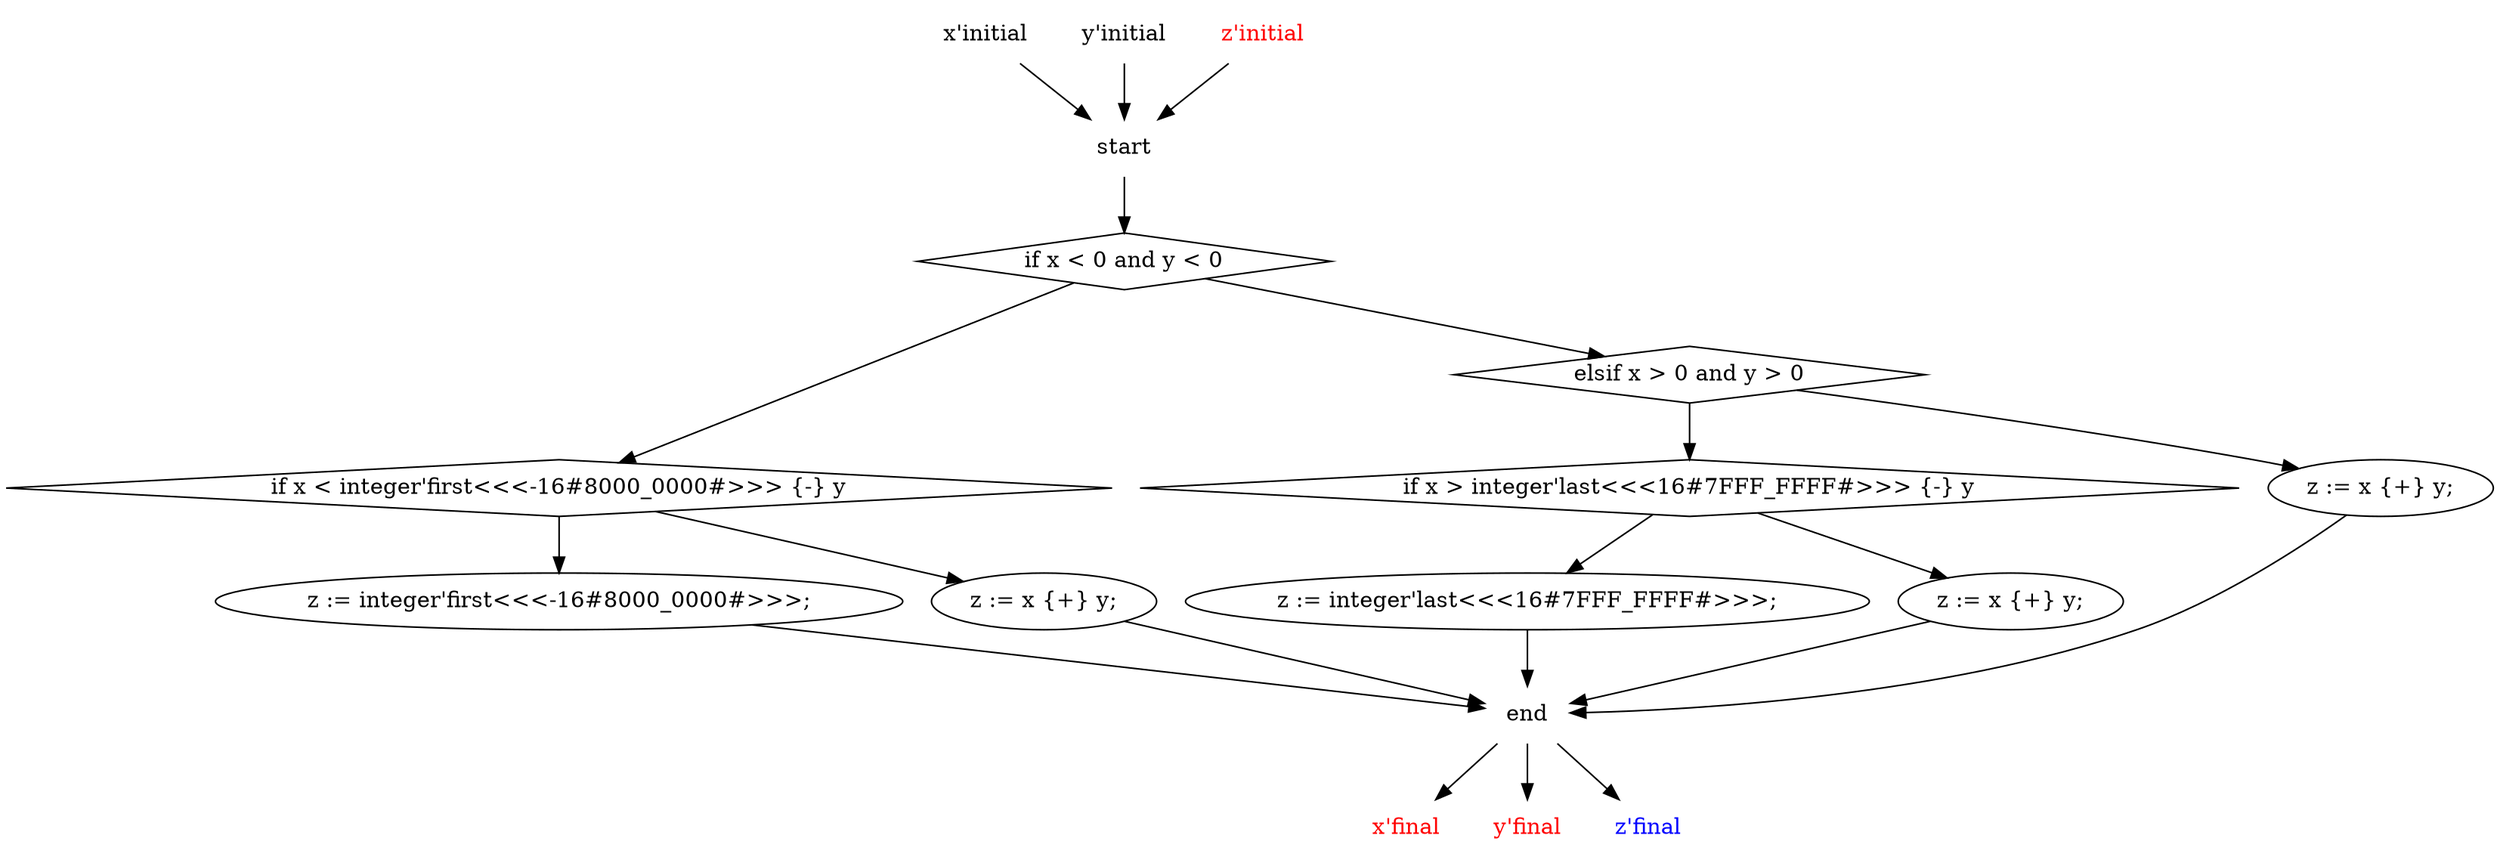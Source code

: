 // bounded_add_cfg
digraph G {
   graph [splines=True];
    1 [label="start",shape="plaintext"];
    2 [label="end",shape="plaintext"];
    3 [label="x'initial",shape="plaintext"];
    4 [label="x'final",shape="plaintext",fontcolor="red"];
    5 [label="y'initial",shape="plaintext"];
    6 [label="y'final",shape="plaintext",fontcolor="red"];
    7 [label="z'initial",shape="plaintext",fontcolor="red"];
    8 [label="z'final",shape="plaintext",fontcolor="blue"];
    11 [label="if x < 0 and y < 0",shape="diamond"];
    12 [label="if x < integer'first<<<-16#8000_0000#>>> {-} y",shape="diamond"];
    13 [label="z := integer'first<<<-16#8000_0000#>>>;"];
    14 [label="z := x {+} y;"];
    15 [label="elsif x > 0 and y > 0",shape="diamond"];
    16 [label="if x > integer'last<<<16#7FFF_FFFF#>>> {-} y",shape="diamond"];
    17 [label="z := integer'last<<<16#7FFF_FFFF#>>>;"];
    18 [label="z := x {+} y;"];
    19 [label="z := x {+} y;"];

    1 ->  11 [arrowType="normal"];
    2 ->  4 [arrowType="normal"];
    2 ->  6 [arrowType="normal"];
    2 ->  8 [arrowType="normal"];
    3 ->  1 [arrowType="normal"];
    5 ->  1 [arrowType="normal"];
    7 ->  1 [arrowType="normal"];
    11 ->  12 [arrowType="normal"];
    11 ->  15 [arrowType="normal"];
    12 ->  13 [arrowType="normal"];
    12 ->  14 [arrowType="normal"];
    13 ->  2 [arrowType="normal"];
    14 ->  2 [arrowType="normal"];
    15 ->  16 [arrowType="normal"];
    15 ->  19 [arrowType="normal"];
    16 ->  17 [arrowType="normal"];
    16 ->  18 [arrowType="normal"];
    17 ->  2 [arrowType="normal"];
    18 ->  2 [arrowType="normal"];
    19 ->  2 [arrowType="normal"];
}
